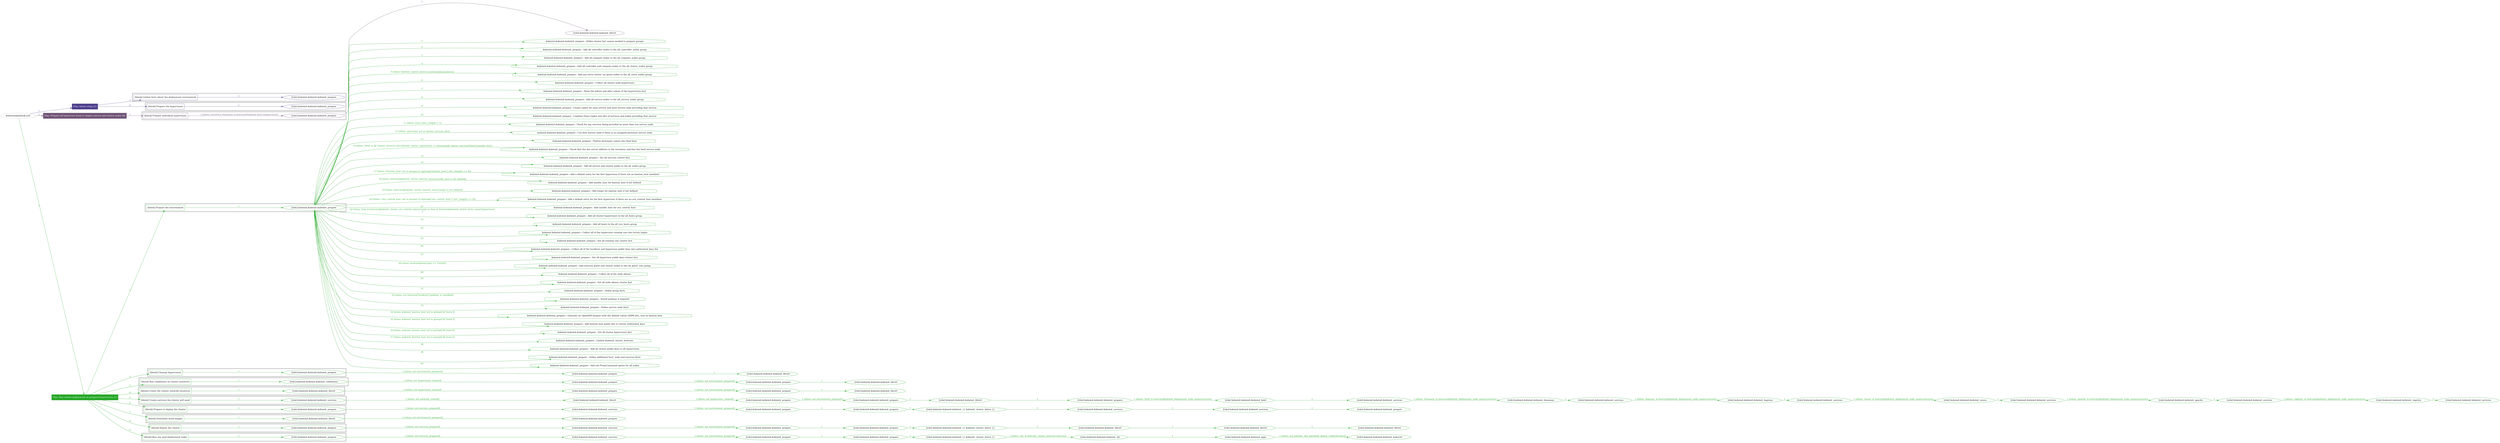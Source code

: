 digraph {
	graph [concentrate=true ordering=in rankdir=LR ratio=fill]
	edge [esep=5 sep=10]
	"kubeinit/playbook.yml" [id=root_node style=dotted]
	play_958eadc2 [label="Play: Initial setup (1)" color="#4e3f8d" fontcolor="#ffffff" id=play_958eadc2 shape=box style=filled tooltip=localhost]
	"kubeinit/playbook.yml" -> play_958eadc2 [label="1 " color="#4e3f8d" fontcolor="#4e3f8d" id=edge_9599d617 labeltooltip="1 " tooltip="1 "]
	subgraph "kubeinit.kubeinit.kubeinit_prepare" {
		role_7755efdf [label="[role] kubeinit.kubeinit.kubeinit_prepare" color="#4e3f8d" id=role_7755efdf tooltip="kubeinit.kubeinit.kubeinit_prepare"]
	}
	subgraph "kubeinit.kubeinit.kubeinit_prepare" {
		role_29dde58a [label="[role] kubeinit.kubeinit.kubeinit_prepare" color="#4e3f8d" id=role_29dde58a tooltip="kubeinit.kubeinit.kubeinit_prepare"]
	}
	subgraph "Play: Initial setup (1)" {
		play_958eadc2 -> block_0b7c55f2 [label=1 color="#4e3f8d" fontcolor="#4e3f8d" id=edge_22df6f72 labeltooltip=1 tooltip=1]
		subgraph cluster_block_0b7c55f2 {
			block_0b7c55f2 [label="[block] Gather facts about the deployment environment" color="#4e3f8d" id=block_0b7c55f2 labeltooltip="Gather facts about the deployment environment" shape=box tooltip="Gather facts about the deployment environment"]
			block_0b7c55f2 -> role_7755efdf [label="1 " color="#4e3f8d" fontcolor="#4e3f8d" id=edge_441b626b labeltooltip="1 " tooltip="1 "]
		}
		play_958eadc2 -> block_5927c1ed [label=2 color="#4e3f8d" fontcolor="#4e3f8d" id=edge_e9b8c1a3 labeltooltip=2 tooltip=2]
		subgraph cluster_block_5927c1ed {
			block_5927c1ed [label="[block] Prepare the hypervisors" color="#4e3f8d" id=block_5927c1ed labeltooltip="Prepare the hypervisors" shape=box tooltip="Prepare the hypervisors"]
			block_5927c1ed -> role_29dde58a [label="1 " color="#4e3f8d" fontcolor="#4e3f8d" id=edge_e42815b4 labeltooltip="1 " tooltip="1 "]
		}
	}
	play_748f077a [label="Play: Prepare all hypervisor hosts to deploy service and cluster nodes (0)" color="#705577" fontcolor="#ffffff" id=play_748f077a shape=box style=filled tooltip="Play: Prepare all hypervisor hosts to deploy service and cluster nodes (0)"]
	"kubeinit/playbook.yml" -> play_748f077a [label="2 " color="#705577" fontcolor="#705577" id=edge_c88e2b5d labeltooltip="2 " tooltip="2 "]
	subgraph "kubeinit.kubeinit.kubeinit_libvirt" {
		role_a2636a7a [label="[role] kubeinit.kubeinit.kubeinit_libvirt" color="#705577" id=role_a2636a7a tooltip="kubeinit.kubeinit.kubeinit_libvirt"]
	}
	subgraph "kubeinit.kubeinit.kubeinit_prepare" {
		role_7e387830 [label="[role] kubeinit.kubeinit.kubeinit_prepare" color="#705577" id=role_7e387830 tooltip="kubeinit.kubeinit.kubeinit_prepare"]
		role_7e387830 -> role_a2636a7a [label="1 " color="#705577" fontcolor="#705577" id=edge_b68af04e labeltooltip="1 " tooltip="1 "]
	}
	subgraph "Play: Prepare all hypervisor hosts to deploy service and cluster nodes (0)" {
		play_748f077a -> block_b83fcf5a [label=1 color="#705577" fontcolor="#705577" id=edge_739467bb labeltooltip=1 tooltip=1]
		subgraph cluster_block_b83fcf5a {
			block_b83fcf5a [label="[block] Prepare individual hypervisors" color="#705577" id=block_b83fcf5a labeltooltip="Prepare individual hypervisors" shape=box tooltip="Prepare individual hypervisors"]
			block_b83fcf5a -> role_7e387830 [label="1 [when: inventory_hostname in hostvars['kubeinit-facts'].hypervisors]" color="#705577" fontcolor="#705577" id=edge_6a0fcdb5 labeltooltip="1 [when: inventory_hostname in hostvars['kubeinit-facts'].hypervisors]" tooltip="1 [when: inventory_hostname in hostvars['kubeinit-facts'].hypervisors]"]
		}
	}
	play_953ef2d8 [label="Play: Run cluster deployment on prepared hypervisors (1)" color="#25a727" fontcolor="#ffffff" id=play_953ef2d8 shape=box style=filled tooltip=localhost]
	"kubeinit/playbook.yml" -> play_953ef2d8 [label="3 " color="#25a727" fontcolor="#25a727" id=edge_fcf5e7a5 labeltooltip="3 " tooltip="3 "]
	subgraph "kubeinit.kubeinit.kubeinit_prepare" {
		role_f9675163 [label="[role] kubeinit.kubeinit.kubeinit_prepare" color="#25a727" id=role_f9675163 tooltip="kubeinit.kubeinit.kubeinit_prepare"]
		task_fa9e850c [label="kubeinit.kubeinit.kubeinit_prepare : Define cluster fact names needed to prepare groups" color="#25a727" id=task_fa9e850c shape=octagon tooltip="kubeinit.kubeinit.kubeinit_prepare : Define cluster fact names needed to prepare groups"]
		role_f9675163 -> task_fa9e850c [label="1 " color="#25a727" fontcolor="#25a727" id=edge_695138b5 labeltooltip="1 " tooltip="1 "]
		task_1b626a15 [label="kubeinit.kubeinit.kubeinit_prepare : Add all controller nodes to the all_controller_nodes group" color="#25a727" id=task_1b626a15 shape=octagon tooltip="kubeinit.kubeinit.kubeinit_prepare : Add all controller nodes to the all_controller_nodes group"]
		role_f9675163 -> task_1b626a15 [label="2 " color="#25a727" fontcolor="#25a727" id=edge_9ebef8d6 labeltooltip="2 " tooltip="2 "]
		task_45885528 [label="kubeinit.kubeinit.kubeinit_prepare : Add all compute nodes to the all_compute_nodes group" color="#25a727" id=task_45885528 shape=octagon tooltip="kubeinit.kubeinit.kubeinit_prepare : Add all compute nodes to the all_compute_nodes group"]
		role_f9675163 -> task_45885528 [label="3 " color="#25a727" fontcolor="#25a727" id=edge_5ba7e64d labeltooltip="3 " tooltip="3 "]
		task_6b3a2c78 [label="kubeinit.kubeinit.kubeinit_prepare : Add all controller and compute nodes to the all_cluster_nodes group" color="#25a727" id=task_6b3a2c78 shape=octagon tooltip="kubeinit.kubeinit.kubeinit_prepare : Add all controller and compute nodes to the all_cluster_nodes group"]
		role_f9675163 -> task_6b3a2c78 [label="4 " color="#25a727" fontcolor="#25a727" id=edge_c738c085 labeltooltip="4 " tooltip="4 "]
		task_b7cca29f [label="kubeinit.kubeinit.kubeinit_prepare : Add any extra cluster vm guest nodes to the all_extra_nodes group" color="#25a727" id=task_b7cca29f shape=octagon tooltip="kubeinit.kubeinit.kubeinit_prepare : Add any extra cluster vm guest nodes to the all_extra_nodes group"]
		role_f9675163 -> task_b7cca29f [label="5 [when: kubeinit_cluster_distro in hostvars[item].distro]" color="#25a727" fontcolor="#25a727" id=edge_a4114016 labeltooltip="5 [when: kubeinit_cluster_distro in hostvars[item].distro]" tooltip="5 [when: kubeinit_cluster_distro in hostvars[item].distro]"]
		task_6de3de53 [label="kubeinit.kubeinit.kubeinit_prepare : Collect all cluster node hypervisors" color="#25a727" id=task_6de3de53 shape=octagon tooltip="kubeinit.kubeinit.kubeinit_prepare : Collect all cluster node hypervisors"]
		role_f9675163 -> task_6de3de53 [label="6 " color="#25a727" fontcolor="#25a727" id=edge_4492a010 labeltooltip="6 " tooltip="6 "]
		task_0d789f53 [label="kubeinit.kubeinit.kubeinit_prepare : Show the before and after values of the hypervisors fact" color="#25a727" id=task_0d789f53 shape=octagon tooltip="kubeinit.kubeinit.kubeinit_prepare : Show the before and after values of the hypervisors fact"]
		role_f9675163 -> task_0d789f53 [label="7 " color="#25a727" fontcolor="#25a727" id=edge_32834e90 labeltooltip="7 " tooltip="7 "]
		task_593e477b [label="kubeinit.kubeinit.kubeinit_prepare : Add all service nodes to the all_service_nodes group" color="#25a727" id=task_593e477b shape=octagon tooltip="kubeinit.kubeinit.kubeinit_prepare : Add all service nodes to the all_service_nodes group"]
		role_f9675163 -> task_593e477b [label="8 " color="#25a727" fontcolor="#25a727" id=edge_f77a6e67 labeltooltip="8 " tooltip="8 "]
		task_5ad1d86f [label="kubeinit.kubeinit.kubeinit_prepare : Create tuples for each service and each service node providing that service" color="#25a727" id=task_5ad1d86f shape=octagon tooltip="kubeinit.kubeinit.kubeinit_prepare : Create tuples for each service and each service node providing that service"]
		role_f9675163 -> task_5ad1d86f [label="9 " color="#25a727" fontcolor="#25a727" id=edge_114ccab5 labeltooltip="9 " tooltip="9 "]
		task_6ae56ae5 [label="kubeinit.kubeinit.kubeinit_prepare : Combine those tuples into dict of services and nodes providing that service" color="#25a727" id=task_6ae56ae5 shape=octagon tooltip="kubeinit.kubeinit.kubeinit_prepare : Combine those tuples into dict of services and nodes providing that service"]
		role_f9675163 -> task_6ae56ae5 [label="10 " color="#25a727" fontcolor="#25a727" id=edge_2a39e1dc labeltooltip="10 " tooltip="10 "]
		task_bc238a74 [label="kubeinit.kubeinit.kubeinit_prepare : Check for any services being provided on more than one service node" color="#25a727" id=task_bc238a74 shape=octagon tooltip="kubeinit.kubeinit.kubeinit_prepare : Check for any services being provided on more than one service node"]
		role_f9675163 -> task_bc238a74 [label="11 [when: item.value | length > 1]" color="#25a727" fontcolor="#25a727" id=edge_130a222a labeltooltip="11 [when: item.value | length > 1]" tooltip="11 [when: item.value | length > 1]"]
		task_cbb0822d [label="kubeinit.kubeinit.kubeinit_prepare : Use first service node if there is no assigned provision service node" color="#25a727" id=task_cbb0822d shape=octagon tooltip="kubeinit.kubeinit.kubeinit_prepare : Use first service node if there is no assigned provision service node"]
		role_f9675163 -> task_cbb0822d [label="12 [when: 'provision' not in cluster_services_dict]" color="#25a727" fontcolor="#25a727" id=edge_d3565b7b labeltooltip="12 [when: 'provision' not in cluster_services_dict]" tooltip="12 [when: 'provision' not in cluster_services_dict]"]
		task_b84e3d26 [label="kubeinit.kubeinit.kubeinit_prepare : Flatten dictionary values into final form" color="#25a727" id=task_b84e3d26 shape=octagon tooltip="kubeinit.kubeinit.kubeinit_prepare : Flatten dictionary values into final form"]
		role_f9675163 -> task_b84e3d26 [label="13 " color="#25a727" fontcolor="#25a727" id=edge_0451ffe2 labeltooltip="13 " tooltip="13 "]
		task_6742ea32 [label="kubeinit.kubeinit.kubeinit_prepare : Check that the dns server address in the inventory matches the bind service node" color="#25a727" id=task_6742ea32 shape=octagon tooltip="kubeinit.kubeinit.kubeinit_prepare : Check that the dns server address in the inventory matches the bind service node"]
		role_f9675163 -> task_6742ea32 [label="14 [when: 'bind' in all_cluster_services and kubeinit_cluster_nameserver != hostvars[all_cluster_services['bind']].ansible_host]" color="#25a727" fontcolor="#25a727" id=edge_962a9b05 labeltooltip="14 [when: 'bind' in all_cluster_services and kubeinit_cluster_nameserver != hostvars[all_cluster_services['bind']].ansible_host]" tooltip="14 [when: 'bind' in all_cluster_services and kubeinit_cluster_nameserver != hostvars[all_cluster_services['bind']].ansible_host]"]
		task_1368793f [label="kubeinit.kubeinit.kubeinit_prepare : Set all services cluster fact" color="#25a727" id=task_1368793f shape=octagon tooltip="kubeinit.kubeinit.kubeinit_prepare : Set all services cluster fact"]
		role_f9675163 -> task_1368793f [label="15 " color="#25a727" fontcolor="#25a727" id=edge_eed626e7 labeltooltip="15 " tooltip="15 "]
		task_b67548bd [label="kubeinit.kubeinit.kubeinit_prepare : Add all service and cluster nodes to the all_nodes group" color="#25a727" id=task_b67548bd shape=octagon tooltip="kubeinit.kubeinit.kubeinit_prepare : Add all service and cluster nodes to the all_nodes group"]
		role_f9675163 -> task_b67548bd [label="16 " color="#25a727" fontcolor="#25a727" id=edge_b91c50ec labeltooltip="16 " tooltip="16 "]
		task_a819878a [label="kubeinit.kubeinit.kubeinit_prepare : Add a default entry for the first hypervisor if there are no bastion_host members" color="#25a727" id=task_a819878a shape=octagon tooltip="kubeinit.kubeinit.kubeinit_prepare : Add a default entry for the first hypervisor if there are no bastion_host members"]
		role_f9675163 -> task_a819878a [label="17 [when: ('bastion_host' not in groups) or ((groups['bastion_host'] | list | length) == 0)]" color="#25a727" fontcolor="#25a727" id=edge_bd75fa12 labeltooltip="17 [when: ('bastion_host' not in groups) or ((groups['bastion_host'] | list | length) == 0)]" tooltip="17 [when: ('bastion_host' not in groups) or ((groups['bastion_host'] | list | length) == 0)]"]
		task_6778a976 [label="kubeinit.kubeinit.kubeinit_prepare : Add ansible_host for bastion_host if not defined" color="#25a727" id=task_6778a976 shape=octagon tooltip="kubeinit.kubeinit.kubeinit_prepare : Add ansible_host for bastion_host if not defined"]
		role_f9675163 -> task_6778a976 [label="18 [when: hostvars[kubeinit_cluster_bastion_name].ansible_host is not defined]" color="#25a727" fontcolor="#25a727" id=edge_d9366fce labeltooltip="18 [when: hostvars[kubeinit_cluster_bastion_name].ansible_host is not defined]" tooltip="18 [when: hostvars[kubeinit_cluster_bastion_name].ansible_host is not defined]"]
		task_a327b321 [label="kubeinit.kubeinit.kubeinit_prepare : Add target for bastion_host if not defined" color="#25a727" id=task_a327b321 shape=octagon tooltip="kubeinit.kubeinit.kubeinit_prepare : Add target for bastion_host if not defined"]
		role_f9675163 -> task_a327b321 [label="19 [when: hostvars[kubeinit_cluster_bastion_name].target is not defined]" color="#25a727" fontcolor="#25a727" id=edge_49130bfa labeltooltip="19 [when: hostvars[kubeinit_cluster_bastion_name].target is not defined]" tooltip="19 [when: hostvars[kubeinit_cluster_bastion_name].target is not defined]"]
		task_5ff76f72 [label="kubeinit.kubeinit.kubeinit_prepare : Add a default entry for the first hypervisor if there are no ovn_central_host members" color="#25a727" id=task_5ff76f72 shape=octagon tooltip="kubeinit.kubeinit.kubeinit_prepare : Add a default entry for the first hypervisor if there are no ovn_central_host members"]
		role_f9675163 -> task_5ff76f72 [label="20 [when: ('ovn_central_host' not in groups) or ((groups['ovn_central_host'] | list | length) == 0)]" color="#25a727" fontcolor="#25a727" id=edge_55a3fdf8 labeltooltip="20 [when: ('ovn_central_host' not in groups) or ((groups['ovn_central_host'] | list | length) == 0)]" tooltip="20 [when: ('ovn_central_host' not in groups) or ((groups['ovn_central_host'] | list | length) == 0)]"]
		task_9abde37a [label="kubeinit.kubeinit.kubeinit_prepare : Add ansible_host for ovn_central_host" color="#25a727" id=task_9abde37a shape=octagon tooltip="kubeinit.kubeinit.kubeinit_prepare : Add ansible_host for ovn_central_host"]
		role_f9675163 -> task_9abde37a [label="21 " color="#25a727" fontcolor="#25a727" id=edge_a7fce66e labeltooltip="21 " tooltip="21 "]
		task_1dd4fcd7 [label="kubeinit.kubeinit.kubeinit_prepare : Add all cluster hypervisors to the all_hosts group" color="#25a727" id=task_1dd4fcd7 shape=octagon tooltip="kubeinit.kubeinit.kubeinit_prepare : Add all cluster hypervisors to the all_hosts group"]
		role_f9675163 -> task_1dd4fcd7 [label="22 [when: item in hostvars[kubeinit_cluster_ovn_central_name].target or item in hostvars[kubeinit_cluster_facts_name].hypervisors
]" color="#25a727" fontcolor="#25a727" id=edge_479771a1 labeltooltip="22 [when: item in hostvars[kubeinit_cluster_ovn_central_name].target or item in hostvars[kubeinit_cluster_facts_name].hypervisors
]" tooltip="22 [when: item in hostvars[kubeinit_cluster_ovn_central_name].target or item in hostvars[kubeinit_cluster_facts_name].hypervisors
]"]
		task_e91ebafe [label="kubeinit.kubeinit.kubeinit_prepare : Add all hosts to the all_ovn_hosts group" color="#25a727" id=task_e91ebafe shape=octagon tooltip="kubeinit.kubeinit.kubeinit_prepare : Add all hosts to the all_ovn_hosts group"]
		role_f9675163 -> task_e91ebafe [label="23 " color="#25a727" fontcolor="#25a727" id=edge_ab71d726 labeltooltip="23 " tooltip="23 "]
		task_7b07ec93 [label="kubeinit.kubeinit.kubeinit_prepare : Collect all of the hypervisor running vms into hv/vm tuples" color="#25a727" id=task_7b07ec93 shape=octagon tooltip="kubeinit.kubeinit.kubeinit_prepare : Collect all of the hypervisor running vms into hv/vm tuples"]
		role_f9675163 -> task_7b07ec93 [label="24 " color="#25a727" fontcolor="#25a727" id=edge_f935dbaa labeltooltip="24 " tooltip="24 "]
		task_c0f9f041 [label="kubeinit.kubeinit.kubeinit_prepare : Set all running vms cluster fact" color="#25a727" id=task_c0f9f041 shape=octagon tooltip="kubeinit.kubeinit.kubeinit_prepare : Set all running vms cluster fact"]
		role_f9675163 -> task_c0f9f041 [label="25 " color="#25a727" fontcolor="#25a727" id=edge_4893d4ed labeltooltip="25 " tooltip="25 "]
		task_da5fe416 [label="kubeinit.kubeinit.kubeinit_prepare : Collect all of the localhost and hypervisor public keys into authorized_keys list" color="#25a727" id=task_da5fe416 shape=octagon tooltip="kubeinit.kubeinit.kubeinit_prepare : Collect all of the localhost and hypervisor public keys into authorized_keys list"]
		role_f9675163 -> task_da5fe416 [label="26 " color="#25a727" fontcolor="#25a727" id=edge_ae0b8d49 labeltooltip="26 " tooltip="26 "]
		task_44704beb [label="kubeinit.kubeinit.kubeinit_prepare : Set all hypervisor public keys cluster fact" color="#25a727" id=task_44704beb shape=octagon tooltip="kubeinit.kubeinit.kubeinit_prepare : Set all hypervisor public keys cluster fact"]
		role_f9675163 -> task_44704beb [label="27 " color="#25a727" fontcolor="#25a727" id=edge_c79481b6 labeltooltip="27 " tooltip="27 "]
		task_ef73d116 [label="kubeinit.kubeinit.kubeinit_prepare : Add services guest and cluster nodes to the all_guest_vms group" color="#25a727" id=task_ef73d116 shape=octagon tooltip="kubeinit.kubeinit.kubeinit_prepare : Add services guest and cluster nodes to the all_guest_vms group"]
		role_f9675163 -> task_ef73d116 [label="28 [when: hostvars[item].type == 'virtual']" color="#25a727" fontcolor="#25a727" id=edge_e9cde90b labeltooltip="28 [when: hostvars[item].type == 'virtual']" tooltip="28 [when: hostvars[item].type == 'virtual']"]
		task_86855476 [label="kubeinit.kubeinit.kubeinit_prepare : Collect all of the node aliases" color="#25a727" id=task_86855476 shape=octagon tooltip="kubeinit.kubeinit.kubeinit_prepare : Collect all of the node aliases"]
		role_f9675163 -> task_86855476 [label="29 " color="#25a727" fontcolor="#25a727" id=edge_04905dfb labeltooltip="29 " tooltip="29 "]
		task_d0589770 [label="kubeinit.kubeinit.kubeinit_prepare : Set all node aliases cluster fact" color="#25a727" id=task_d0589770 shape=octagon tooltip="kubeinit.kubeinit.kubeinit_prepare : Set all node aliases cluster fact"]
		role_f9675163 -> task_d0589770 [label="30 " color="#25a727" fontcolor="#25a727" id=edge_f60b3dd9 labeltooltip="30 " tooltip="30 "]
		task_8b587bb5 [label="kubeinit.kubeinit.kubeinit_prepare : Define group facts" color="#25a727" id=task_8b587bb5 shape=octagon tooltip="kubeinit.kubeinit.kubeinit_prepare : Define group facts"]
		role_f9675163 -> task_8b587bb5 [label="31 " color="#25a727" fontcolor="#25a727" id=edge_914a3687 labeltooltip="31 " tooltip="31 "]
		task_db566d52 [label="kubeinit.kubeinit.kubeinit_prepare : Install podman if required" color="#25a727" id=task_db566d52 shape=octagon tooltip="kubeinit.kubeinit.kubeinit_prepare : Install podman if required"]
		role_f9675163 -> task_db566d52 [label="32 [when: not hostvars['localhost'].podman_is_installed]" color="#25a727" fontcolor="#25a727" id=edge_d84f8c46 labeltooltip="32 [when: not hostvars['localhost'].podman_is_installed]" tooltip="32 [when: not hostvars['localhost'].podman_is_installed]"]
		task_10286759 [label="kubeinit.kubeinit.kubeinit_prepare : Define service node facts" color="#25a727" id=task_10286759 shape=octagon tooltip="kubeinit.kubeinit.kubeinit_prepare : Define service node facts"]
		role_f9675163 -> task_10286759 [label="33 " color="#25a727" fontcolor="#25a727" id=edge_ce50063e labeltooltip="33 " tooltip="33 "]
		task_6bad04df [label="kubeinit.kubeinit.kubeinit_prepare : Generate an OpenSSH keypair with the default values (4096 bits, rsa) on bastion host" color="#25a727" id=task_6bad04df shape=octagon tooltip="kubeinit.kubeinit.kubeinit_prepare : Generate an OpenSSH keypair with the default values (4096 bits, rsa) on bastion host"]
		role_f9675163 -> task_6bad04df [label="34 [when: kubeinit_bastion_host not in groups['all_hosts']]" color="#25a727" fontcolor="#25a727" id=edge_f5d00619 labeltooltip="34 [when: kubeinit_bastion_host not in groups['all_hosts']]" tooltip="34 [when: kubeinit_bastion_host not in groups['all_hosts']]"]
		task_5e76752f [label="kubeinit.kubeinit.kubeinit_prepare : Add bastion host public key to cluster authorized_keys" color="#25a727" id=task_5e76752f shape=octagon tooltip="kubeinit.kubeinit.kubeinit_prepare : Add bastion host public key to cluster authorized_keys"]
		role_f9675163 -> task_5e76752f [label="35 [when: kubeinit_bastion_host not in groups['all_hosts']]" color="#25a727" fontcolor="#25a727" id=edge_7fdf51f9 labeltooltip="35 [when: kubeinit_bastion_host not in groups['all_hosts']]" tooltip="35 [when: kubeinit_bastion_host not in groups['all_hosts']]"]
		task_b2e4a45f [label="kubeinit.kubeinit.kubeinit_prepare : Set all cluster hypervisors fact" color="#25a727" id=task_b2e4a45f shape=octagon tooltip="kubeinit.kubeinit.kubeinit_prepare : Set all cluster hypervisors fact"]
		role_f9675163 -> task_b2e4a45f [label="36 [when: kubeinit_bastion_host not in groups['all_hosts']]" color="#25a727" fontcolor="#25a727" id=edge_c8dfa310 labeltooltip="36 [when: kubeinit_bastion_host not in groups['all_hosts']]" tooltip="36 [when: kubeinit_bastion_host not in groups['all_hosts']]"]
		task_1402d6d0 [label="kubeinit.kubeinit.kubeinit_prepare : Update kubeinit_cluster_hostvars" color="#25a727" id=task_1402d6d0 shape=octagon tooltip="kubeinit.kubeinit.kubeinit_prepare : Update kubeinit_cluster_hostvars"]
		role_f9675163 -> task_1402d6d0 [label="37 [when: kubeinit_bastion_host not in groups['all_hosts']]" color="#25a727" fontcolor="#25a727" id=edge_8df8ec7e labeltooltip="37 [when: kubeinit_bastion_host not in groups['all_hosts']]" tooltip="37 [when: kubeinit_bastion_host not in groups['all_hosts']]"]
		task_96ffbc0f [label="kubeinit.kubeinit.kubeinit_prepare : Add all cluster public keys to all hypervisors" color="#25a727" id=task_96ffbc0f shape=octagon tooltip="kubeinit.kubeinit.kubeinit_prepare : Add all cluster public keys to all hypervisors"]
		role_f9675163 -> task_96ffbc0f [label="38 " color="#25a727" fontcolor="#25a727" id=edge_db94c96b labeltooltip="38 " tooltip="38 "]
		task_65713ee1 [label="kubeinit.kubeinit.kubeinit_prepare : Define additional host, node and services facts" color="#25a727" id=task_65713ee1 shape=octagon tooltip="kubeinit.kubeinit.kubeinit_prepare : Define additional host, node and services facts"]
		role_f9675163 -> task_65713ee1 [label="39 " color="#25a727" fontcolor="#25a727" id=edge_7c93d3fc labeltooltip="39 " tooltip="39 "]
		task_fabf6ab9 [label="kubeinit.kubeinit.kubeinit_prepare : Add ssh ProxyCommand option for all nodes" color="#25a727" id=task_fabf6ab9 shape=octagon tooltip="kubeinit.kubeinit.kubeinit_prepare : Add ssh ProxyCommand option for all nodes"]
		role_f9675163 -> task_fabf6ab9 [label="40 " color="#25a727" fontcolor="#25a727" id=edge_2da46431 labeltooltip="40 " tooltip="40 "]
	}
	subgraph "kubeinit.kubeinit.kubeinit_libvirt" {
		role_916035cf [label="[role] kubeinit.kubeinit.kubeinit_libvirt" color="#25a727" id=role_916035cf tooltip="kubeinit.kubeinit.kubeinit_libvirt"]
	}
	subgraph "kubeinit.kubeinit.kubeinit_prepare" {
		role_893d15f2 [label="[role] kubeinit.kubeinit.kubeinit_prepare" color="#25a727" id=role_893d15f2 tooltip="kubeinit.kubeinit.kubeinit_prepare"]
		role_893d15f2 -> role_916035cf [label="1 " color="#25a727" fontcolor="#25a727" id=edge_e17e2895 labeltooltip="1 " tooltip="1 "]
	}
	subgraph "kubeinit.kubeinit.kubeinit_prepare" {
		role_4bd1ff6a [label="[role] kubeinit.kubeinit.kubeinit_prepare" color="#25a727" id=role_4bd1ff6a tooltip="kubeinit.kubeinit.kubeinit_prepare"]
		role_4bd1ff6a -> role_893d15f2 [label="1 [when: not environment_prepared]" color="#25a727" fontcolor="#25a727" id=edge_adacd833 labeltooltip="1 [when: not environment_prepared]" tooltip="1 [when: not environment_prepared]"]
	}
	subgraph "kubeinit.kubeinit.kubeinit_libvirt" {
		role_b332a775 [label="[role] kubeinit.kubeinit.kubeinit_libvirt" color="#25a727" id=role_b332a775 tooltip="kubeinit.kubeinit.kubeinit_libvirt"]
	}
	subgraph "kubeinit.kubeinit.kubeinit_prepare" {
		role_7ed447fa [label="[role] kubeinit.kubeinit.kubeinit_prepare" color="#25a727" id=role_7ed447fa tooltip="kubeinit.kubeinit.kubeinit_prepare"]
		role_7ed447fa -> role_b332a775 [label="1 " color="#25a727" fontcolor="#25a727" id=edge_9f3d26a6 labeltooltip="1 " tooltip="1 "]
	}
	subgraph "kubeinit.kubeinit.kubeinit_prepare" {
		role_ebc7e503 [label="[role] kubeinit.kubeinit.kubeinit_prepare" color="#25a727" id=role_ebc7e503 tooltip="kubeinit.kubeinit.kubeinit_prepare"]
		role_ebc7e503 -> role_7ed447fa [label="1 [when: not environment_prepared]" color="#25a727" fontcolor="#25a727" id=edge_5f7246ee labeltooltip="1 [when: not environment_prepared]" tooltip="1 [when: not environment_prepared]"]
	}
	subgraph "kubeinit.kubeinit.kubeinit_validations" {
		role_19d69fb5 [label="[role] kubeinit.kubeinit.kubeinit_validations" color="#25a727" id=role_19d69fb5 tooltip="kubeinit.kubeinit.kubeinit_validations"]
		role_19d69fb5 -> role_ebc7e503 [label="1 [when: not hypervisors_cleaned]" color="#25a727" fontcolor="#25a727" id=edge_9af14cf0 labeltooltip="1 [when: not hypervisors_cleaned]" tooltip="1 [when: not hypervisors_cleaned]"]
	}
	subgraph "kubeinit.kubeinit.kubeinit_libvirt" {
		role_3de4a846 [label="[role] kubeinit.kubeinit.kubeinit_libvirt" color="#25a727" id=role_3de4a846 tooltip="kubeinit.kubeinit.kubeinit_libvirt"]
	}
	subgraph "kubeinit.kubeinit.kubeinit_prepare" {
		role_cda0683a [label="[role] kubeinit.kubeinit.kubeinit_prepare" color="#25a727" id=role_cda0683a tooltip="kubeinit.kubeinit.kubeinit_prepare"]
		role_cda0683a -> role_3de4a846 [label="1 " color="#25a727" fontcolor="#25a727" id=edge_831172ab labeltooltip="1 " tooltip="1 "]
	}
	subgraph "kubeinit.kubeinit.kubeinit_prepare" {
		role_f85b4587 [label="[role] kubeinit.kubeinit.kubeinit_prepare" color="#25a727" id=role_f85b4587 tooltip="kubeinit.kubeinit.kubeinit_prepare"]
		role_f85b4587 -> role_cda0683a [label="1 [when: not environment_prepared]" color="#25a727" fontcolor="#25a727" id=edge_b3d688e4 labeltooltip="1 [when: not environment_prepared]" tooltip="1 [when: not environment_prepared]"]
	}
	subgraph "kubeinit.kubeinit.kubeinit_libvirt" {
		role_73fb57a7 [label="[role] kubeinit.kubeinit.kubeinit_libvirt" color="#25a727" id=role_73fb57a7 tooltip="kubeinit.kubeinit.kubeinit_libvirt"]
		role_73fb57a7 -> role_f85b4587 [label="1 [when: not hypervisors_cleaned]" color="#25a727" fontcolor="#25a727" id=edge_999a04be labeltooltip="1 [when: not hypervisors_cleaned]" tooltip="1 [when: not hypervisors_cleaned]"]
	}
	subgraph "kubeinit.kubeinit.kubeinit_services" {
		role_8b8a8840 [label="[role] kubeinit.kubeinit.kubeinit_services" color="#25a727" id=role_8b8a8840 tooltip="kubeinit.kubeinit.kubeinit_services"]
	}
	subgraph "kubeinit.kubeinit.kubeinit_registry" {
		role_f783b66b [label="[role] kubeinit.kubeinit.kubeinit_registry" color="#25a727" id=role_f783b66b tooltip="kubeinit.kubeinit.kubeinit_registry"]
		role_f783b66b -> role_8b8a8840 [label="1 " color="#25a727" fontcolor="#25a727" id=edge_9416970c labeltooltip="1 " tooltip="1 "]
	}
	subgraph "kubeinit.kubeinit.kubeinit_services" {
		role_b9523af9 [label="[role] kubeinit.kubeinit.kubeinit_services" color="#25a727" id=role_b9523af9 tooltip="kubeinit.kubeinit.kubeinit_services"]
		role_b9523af9 -> role_f783b66b [label="1 [when: 'registry' in hostvars[kubeinit_deployment_node_name].services]" color="#25a727" fontcolor="#25a727" id=edge_4308233f labeltooltip="1 [when: 'registry' in hostvars[kubeinit_deployment_node_name].services]" tooltip="1 [when: 'registry' in hostvars[kubeinit_deployment_node_name].services]"]
	}
	subgraph "kubeinit.kubeinit.kubeinit_apache" {
		role_7a94b66c [label="[role] kubeinit.kubeinit.kubeinit_apache" color="#25a727" id=role_7a94b66c tooltip="kubeinit.kubeinit.kubeinit_apache"]
		role_7a94b66c -> role_b9523af9 [label="1 " color="#25a727" fontcolor="#25a727" id=edge_35e6d6b7 labeltooltip="1 " tooltip="1 "]
	}
	subgraph "kubeinit.kubeinit.kubeinit_services" {
		role_3f530ffd [label="[role] kubeinit.kubeinit.kubeinit_services" color="#25a727" id=role_3f530ffd tooltip="kubeinit.kubeinit.kubeinit_services"]
		role_3f530ffd -> role_7a94b66c [label="1 [when: 'apache' in hostvars[kubeinit_deployment_node_name].services]" color="#25a727" fontcolor="#25a727" id=edge_49b25835 labeltooltip="1 [when: 'apache' in hostvars[kubeinit_deployment_node_name].services]" tooltip="1 [when: 'apache' in hostvars[kubeinit_deployment_node_name].services]"]
	}
	subgraph "kubeinit.kubeinit.kubeinit_nexus" {
		role_c84521a8 [label="[role] kubeinit.kubeinit.kubeinit_nexus" color="#25a727" id=role_c84521a8 tooltip="kubeinit.kubeinit.kubeinit_nexus"]
		role_c84521a8 -> role_3f530ffd [label="1 " color="#25a727" fontcolor="#25a727" id=edge_01bbc71a labeltooltip="1 " tooltip="1 "]
	}
	subgraph "kubeinit.kubeinit.kubeinit_services" {
		role_622a86b0 [label="[role] kubeinit.kubeinit.kubeinit_services" color="#25a727" id=role_622a86b0 tooltip="kubeinit.kubeinit.kubeinit_services"]
		role_622a86b0 -> role_c84521a8 [label="1 [when: 'nexus' in hostvars[kubeinit_deployment_node_name].services]" color="#25a727" fontcolor="#25a727" id=edge_41a3bda4 labeltooltip="1 [when: 'nexus' in hostvars[kubeinit_deployment_node_name].services]" tooltip="1 [when: 'nexus' in hostvars[kubeinit_deployment_node_name].services]"]
	}
	subgraph "kubeinit.kubeinit.kubeinit_haproxy" {
		role_8da781e9 [label="[role] kubeinit.kubeinit.kubeinit_haproxy" color="#25a727" id=role_8da781e9 tooltip="kubeinit.kubeinit.kubeinit_haproxy"]
		role_8da781e9 -> role_622a86b0 [label="1 " color="#25a727" fontcolor="#25a727" id=edge_bc727cee labeltooltip="1 " tooltip="1 "]
	}
	subgraph "kubeinit.kubeinit.kubeinit_services" {
		role_ec268975 [label="[role] kubeinit.kubeinit.kubeinit_services" color="#25a727" id=role_ec268975 tooltip="kubeinit.kubeinit.kubeinit_services"]
		role_ec268975 -> role_8da781e9 [label="1 [when: 'haproxy' in hostvars[kubeinit_deployment_node_name].services]" color="#25a727" fontcolor="#25a727" id=edge_8b6e8172 labeltooltip="1 [when: 'haproxy' in hostvars[kubeinit_deployment_node_name].services]" tooltip="1 [when: 'haproxy' in hostvars[kubeinit_deployment_node_name].services]"]
	}
	subgraph "kubeinit.kubeinit.kubeinit_dnsmasq" {
		role_2e52004e [label="[role] kubeinit.kubeinit.kubeinit_dnsmasq" color="#25a727" id=role_2e52004e tooltip="kubeinit.kubeinit.kubeinit_dnsmasq"]
		role_2e52004e -> role_ec268975 [label="1 " color="#25a727" fontcolor="#25a727" id=edge_d09afce4 labeltooltip="1 " tooltip="1 "]
	}
	subgraph "kubeinit.kubeinit.kubeinit_services" {
		role_dc8ea11f [label="[role] kubeinit.kubeinit.kubeinit_services" color="#25a727" id=role_dc8ea11f tooltip="kubeinit.kubeinit.kubeinit_services"]
		role_dc8ea11f -> role_2e52004e [label="1 [when: 'dnsmasq' in hostvars[kubeinit_deployment_node_name].services]" color="#25a727" fontcolor="#25a727" id=edge_e534aba3 labeltooltip="1 [when: 'dnsmasq' in hostvars[kubeinit_deployment_node_name].services]" tooltip="1 [when: 'dnsmasq' in hostvars[kubeinit_deployment_node_name].services]"]
	}
	subgraph "kubeinit.kubeinit.kubeinit_bind" {
		role_dd088664 [label="[role] kubeinit.kubeinit.kubeinit_bind" color="#25a727" id=role_dd088664 tooltip="kubeinit.kubeinit.kubeinit_bind"]
		role_dd088664 -> role_dc8ea11f [label="1 " color="#25a727" fontcolor="#25a727" id=edge_3d22fcd3 labeltooltip="1 " tooltip="1 "]
	}
	subgraph "kubeinit.kubeinit.kubeinit_prepare" {
		role_8301e65e [label="[role] kubeinit.kubeinit.kubeinit_prepare" color="#25a727" id=role_8301e65e tooltip="kubeinit.kubeinit.kubeinit_prepare"]
		role_8301e65e -> role_dd088664 [label="1 [when: 'bind' in hostvars[kubeinit_deployment_node_name].services]" color="#25a727" fontcolor="#25a727" id=edge_96dd3558 labeltooltip="1 [when: 'bind' in hostvars[kubeinit_deployment_node_name].services]" tooltip="1 [when: 'bind' in hostvars[kubeinit_deployment_node_name].services]"]
	}
	subgraph "kubeinit.kubeinit.kubeinit_libvirt" {
		role_254a8fbf [label="[role] kubeinit.kubeinit.kubeinit_libvirt" color="#25a727" id=role_254a8fbf tooltip="kubeinit.kubeinit.kubeinit_libvirt"]
		role_254a8fbf -> role_8301e65e [label="1 " color="#25a727" fontcolor="#25a727" id=edge_3cb0dc1a labeltooltip="1 " tooltip="1 "]
	}
	subgraph "kubeinit.kubeinit.kubeinit_prepare" {
		role_24808d6b [label="[role] kubeinit.kubeinit.kubeinit_prepare" color="#25a727" id=role_24808d6b tooltip="kubeinit.kubeinit.kubeinit_prepare"]
		role_24808d6b -> role_254a8fbf [label="1 " color="#25a727" fontcolor="#25a727" id=edge_8b4d1ec9 labeltooltip="1 " tooltip="1 "]
	}
	subgraph "kubeinit.kubeinit.kubeinit_prepare" {
		role_f205469d [label="[role] kubeinit.kubeinit.kubeinit_prepare" color="#25a727" id=role_f205469d tooltip="kubeinit.kubeinit.kubeinit_prepare"]
		role_f205469d -> role_24808d6b [label="1 [when: not environment_prepared]" color="#25a727" fontcolor="#25a727" id=edge_6038155f labeltooltip="1 [when: not environment_prepared]" tooltip="1 [when: not environment_prepared]"]
	}
	subgraph "kubeinit.kubeinit.kubeinit_libvirt" {
		role_66ba23de [label="[role] kubeinit.kubeinit.kubeinit_libvirt" color="#25a727" id=role_66ba23de tooltip="kubeinit.kubeinit.kubeinit_libvirt"]
		role_66ba23de -> role_f205469d [label="1 [when: not hypervisors_cleaned]" color="#25a727" fontcolor="#25a727" id=edge_47b3d32b labeltooltip="1 [when: not hypervisors_cleaned]" tooltip="1 [when: not hypervisors_cleaned]"]
	}
	subgraph "kubeinit.kubeinit.kubeinit_services" {
		role_41618673 [label="[role] kubeinit.kubeinit.kubeinit_services" color="#25a727" id=role_41618673 tooltip="kubeinit.kubeinit.kubeinit_services"]
		role_41618673 -> role_66ba23de [label="1 [when: not network_created]" color="#25a727" fontcolor="#25a727" id=edge_e5860052 labeltooltip="1 [when: not network_created]" tooltip="1 [when: not network_created]"]
	}
	subgraph "kubeinit.kubeinit.kubeinit_prepare" {
		role_70a5ed8d [label="[role] kubeinit.kubeinit.kubeinit_prepare" color="#25a727" id=role_70a5ed8d tooltip="kubeinit.kubeinit.kubeinit_prepare"]
	}
	subgraph "kubeinit.kubeinit.kubeinit_services" {
		role_c20e352e [label="[role] kubeinit.kubeinit.kubeinit_services" color="#25a727" id=role_c20e352e tooltip="kubeinit.kubeinit.kubeinit_services"]
		role_c20e352e -> role_70a5ed8d [label="1 " color="#25a727" fontcolor="#25a727" id=edge_a9bced96 labeltooltip="1 " tooltip="1 "]
	}
	subgraph "kubeinit.kubeinit.kubeinit_services" {
		role_60009d5b [label="[role] kubeinit.kubeinit.kubeinit_services" color="#25a727" id=role_60009d5b tooltip="kubeinit.kubeinit.kubeinit_services"]
		role_60009d5b -> role_c20e352e [label="1 " color="#25a727" fontcolor="#25a727" id=edge_01fd02da labeltooltip="1 " tooltip="1 "]
	}
	subgraph "kubeinit.kubeinit.kubeinit_{{ kubeinit_cluster_distro }}" {
		role_4aafb04b [label="[role] kubeinit.kubeinit.kubeinit_{{ kubeinit_cluster_distro }}" color="#25a727" id=role_4aafb04b tooltip="kubeinit.kubeinit.kubeinit_{{ kubeinit_cluster_distro }}"]
		role_4aafb04b -> role_60009d5b [label="1 " color="#25a727" fontcolor="#25a727" id=edge_6b291bb3 labeltooltip="1 " tooltip="1 "]
	}
	subgraph "kubeinit.kubeinit.kubeinit_prepare" {
		role_ba16aa45 [label="[role] kubeinit.kubeinit.kubeinit_prepare" color="#25a727" id=role_ba16aa45 tooltip="kubeinit.kubeinit.kubeinit_prepare"]
		role_ba16aa45 -> role_4aafb04b [label="1 " color="#25a727" fontcolor="#25a727" id=edge_2e3631c9 labeltooltip="1 " tooltip="1 "]
	}
	subgraph "kubeinit.kubeinit.kubeinit_prepare" {
		role_aa45606d [label="[role] kubeinit.kubeinit.kubeinit_prepare" color="#25a727" id=role_aa45606d tooltip="kubeinit.kubeinit.kubeinit_prepare"]
		role_aa45606d -> role_ba16aa45 [label="1 " color="#25a727" fontcolor="#25a727" id=edge_86627a63 labeltooltip="1 " tooltip="1 "]
	}
	subgraph "kubeinit.kubeinit.kubeinit_services" {
		role_c4d20957 [label="[role] kubeinit.kubeinit.kubeinit_services" color="#25a727" id=role_c4d20957 tooltip="kubeinit.kubeinit.kubeinit_services"]
		role_c4d20957 -> role_aa45606d [label="1 [when: not environment_prepared]" color="#25a727" fontcolor="#25a727" id=edge_b3eaf449 labeltooltip="1 [when: not environment_prepared]" tooltip="1 [when: not environment_prepared]"]
	}
	subgraph "kubeinit.kubeinit.kubeinit_prepare" {
		role_df2035cd [label="[role] kubeinit.kubeinit.kubeinit_prepare" color="#25a727" id=role_df2035cd tooltip="kubeinit.kubeinit.kubeinit_prepare"]
		role_df2035cd -> role_c4d20957 [label="1 [when: not services_prepared]" color="#25a727" fontcolor="#25a727" id=edge_d4b0f6d6 labeltooltip="1 [when: not services_prepared]" tooltip="1 [when: not services_prepared]"]
	}
	subgraph "kubeinit.kubeinit.kubeinit_prepare" {
		role_a3af7aee [label="[role] kubeinit.kubeinit.kubeinit_prepare" color="#25a727" id=role_a3af7aee tooltip="kubeinit.kubeinit.kubeinit_prepare"]
	}
	subgraph "kubeinit.kubeinit.kubeinit_libvirt" {
		role_0e22251c [label="[role] kubeinit.kubeinit.kubeinit_libvirt" color="#25a727" id=role_0e22251c tooltip="kubeinit.kubeinit.kubeinit_libvirt"]
		role_0e22251c -> role_a3af7aee [label="1 [when: not environment_prepared]" color="#25a727" fontcolor="#25a727" id=edge_e41e79bb labeltooltip="1 [when: not environment_prepared]" tooltip="1 [when: not environment_prepared]"]
	}
	subgraph "kubeinit.kubeinit.kubeinit_libvirt" {
		role_201f5dec [label="[role] kubeinit.kubeinit.kubeinit_libvirt" color="#25a727" id=role_201f5dec tooltip="kubeinit.kubeinit.kubeinit_libvirt"]
	}
	subgraph "kubeinit.kubeinit.kubeinit_libvirt" {
		role_abc74331 [label="[role] kubeinit.kubeinit.kubeinit_libvirt" color="#25a727" id=role_abc74331 tooltip="kubeinit.kubeinit.kubeinit_libvirt"]
		role_abc74331 -> role_201f5dec [label="1 " color="#25a727" fontcolor="#25a727" id=edge_fe5dc5dd labeltooltip="1 " tooltip="1 "]
	}
	subgraph "kubeinit.kubeinit.kubeinit_libvirt" {
		role_96215223 [label="[role] kubeinit.kubeinit.kubeinit_libvirt" color="#25a727" id=role_96215223 tooltip="kubeinit.kubeinit.kubeinit_libvirt"]
		role_96215223 -> role_abc74331 [label="1 " color="#25a727" fontcolor="#25a727" id=edge_99dafb4f labeltooltip="1 " tooltip="1 "]
	}
	subgraph "kubeinit.kubeinit.kubeinit_{{ kubeinit_cluster_distro }}" {
		role_8ee8e5a9 [label="[role] kubeinit.kubeinit.kubeinit_{{ kubeinit_cluster_distro }}" color="#25a727" id=role_8ee8e5a9 tooltip="kubeinit.kubeinit.kubeinit_{{ kubeinit_cluster_distro }}"]
		role_8ee8e5a9 -> role_96215223 [label="1 " color="#25a727" fontcolor="#25a727" id=edge_fcd160f2 labeltooltip="1 " tooltip="1 "]
	}
	subgraph "kubeinit.kubeinit.kubeinit_prepare" {
		role_abeeb069 [label="[role] kubeinit.kubeinit.kubeinit_prepare" color="#25a727" id=role_abeeb069 tooltip="kubeinit.kubeinit.kubeinit_prepare"]
		role_abeeb069 -> role_8ee8e5a9 [label="1 " color="#25a727" fontcolor="#25a727" id=edge_6a27203d labeltooltip="1 " tooltip="1 "]
	}
	subgraph "kubeinit.kubeinit.kubeinit_prepare" {
		role_02825449 [label="[role] kubeinit.kubeinit.kubeinit_prepare" color="#25a727" id=role_02825449 tooltip="kubeinit.kubeinit.kubeinit_prepare"]
		role_02825449 -> role_abeeb069 [label="1 " color="#25a727" fontcolor="#25a727" id=edge_de3d9ea7 labeltooltip="1 " tooltip="1 "]
	}
	subgraph "kubeinit.kubeinit.kubeinit_services" {
		role_af5f3c05 [label="[role] kubeinit.kubeinit.kubeinit_services" color="#25a727" id=role_af5f3c05 tooltip="kubeinit.kubeinit.kubeinit_services"]
		role_af5f3c05 -> role_02825449 [label="1 [when: not environment_prepared]" color="#25a727" fontcolor="#25a727" id=edge_37d66717 labeltooltip="1 [when: not environment_prepared]" tooltip="1 [when: not environment_prepared]"]
	}
	subgraph "kubeinit.kubeinit.kubeinit_prepare" {
		role_f400bd36 [label="[role] kubeinit.kubeinit.kubeinit_prepare" color="#25a727" id=role_f400bd36 tooltip="kubeinit.kubeinit.kubeinit_prepare"]
		role_f400bd36 -> role_af5f3c05 [label="1 [when: not services_prepared]" color="#25a727" fontcolor="#25a727" id=edge_c78e39f2 labeltooltip="1 [when: not services_prepared]" tooltip="1 [when: not services_prepared]"]
	}
	subgraph "kubeinit.kubeinit.kubeinit_kubevirt" {
		role_c3506cdb [label="[role] kubeinit.kubeinit.kubeinit_kubevirt" color="#25a727" id=role_c3506cdb tooltip="kubeinit.kubeinit.kubeinit_kubevirt"]
	}
	subgraph "kubeinit.kubeinit.kubeinit_apps" {
		role_1edbb101 [label="[role] kubeinit.kubeinit.kubeinit_apps" color="#25a727" id=role_1edbb101 tooltip="kubeinit.kubeinit.kubeinit_apps"]
		role_1edbb101 -> role_c3506cdb [label="1 [when: not kubeinit_okd_openshift_deploy | default(False)]" color="#25a727" fontcolor="#25a727" id=edge_e0927ff9 labeltooltip="1 [when: not kubeinit_okd_openshift_deploy | default(False)]" tooltip="1 [when: not kubeinit_okd_openshift_deploy | default(False)]"]
	}
	subgraph "kubeinit.kubeinit.kubeinit_nfs" {
		role_42193b9e [label="[role] kubeinit.kubeinit.kubeinit_nfs" color="#25a727" id=role_42193b9e tooltip="kubeinit.kubeinit.kubeinit_nfs"]
		role_42193b9e -> role_1edbb101 [label="1 " color="#25a727" fontcolor="#25a727" id=edge_40243855 labeltooltip="1 " tooltip="1 "]
	}
	subgraph "kubeinit.kubeinit.kubeinit_{{ kubeinit_cluster_distro }}" {
		role_17ce079d [label="[role] kubeinit.kubeinit.kubeinit_{{ kubeinit_cluster_distro }}" color="#25a727" id=role_17ce079d tooltip="kubeinit.kubeinit.kubeinit_{{ kubeinit_cluster_distro }}"]
		role_17ce079d -> role_42193b9e [label="1 [when: 'nfs' in kubeinit_cluster_hostvars.services]" color="#25a727" fontcolor="#25a727" id=edge_13288308 labeltooltip="1 [when: 'nfs' in kubeinit_cluster_hostvars.services]" tooltip="1 [when: 'nfs' in kubeinit_cluster_hostvars.services]"]
	}
	subgraph "kubeinit.kubeinit.kubeinit_prepare" {
		role_9bc3f1f2 [label="[role] kubeinit.kubeinit.kubeinit_prepare" color="#25a727" id=role_9bc3f1f2 tooltip="kubeinit.kubeinit.kubeinit_prepare"]
		role_9bc3f1f2 -> role_17ce079d [label="1 " color="#25a727" fontcolor="#25a727" id=edge_c07750ae labeltooltip="1 " tooltip="1 "]
	}
	subgraph "kubeinit.kubeinit.kubeinit_prepare" {
		role_4dd70441 [label="[role] kubeinit.kubeinit.kubeinit_prepare" color="#25a727" id=role_4dd70441 tooltip="kubeinit.kubeinit.kubeinit_prepare"]
		role_4dd70441 -> role_9bc3f1f2 [label="1 " color="#25a727" fontcolor="#25a727" id=edge_50fc83b4 labeltooltip="1 " tooltip="1 "]
	}
	subgraph "kubeinit.kubeinit.kubeinit_services" {
		role_8c0a9ac7 [label="[role] kubeinit.kubeinit.kubeinit_services" color="#25a727" id=role_8c0a9ac7 tooltip="kubeinit.kubeinit.kubeinit_services"]
		role_8c0a9ac7 -> role_4dd70441 [label="1 [when: not environment_prepared]" color="#25a727" fontcolor="#25a727" id=edge_a66c8690 labeltooltip="1 [when: not environment_prepared]" tooltip="1 [when: not environment_prepared]"]
	}
	subgraph "kubeinit.kubeinit.kubeinit_prepare" {
		role_c7fd4b14 [label="[role] kubeinit.kubeinit.kubeinit_prepare" color="#25a727" id=role_c7fd4b14 tooltip="kubeinit.kubeinit.kubeinit_prepare"]
		role_c7fd4b14 -> role_8c0a9ac7 [label="1 [when: not services_prepared]" color="#25a727" fontcolor="#25a727" id=edge_a23b1462 labeltooltip="1 [when: not services_prepared]" tooltip="1 [when: not services_prepared]"]
	}
	subgraph "Play: Run cluster deployment on prepared hypervisors (1)" {
		play_953ef2d8 -> block_35688f37 [label=1 color="#25a727" fontcolor="#25a727" id=edge_3dd82b3d labeltooltip=1 tooltip=1]
		subgraph cluster_block_35688f37 {
			block_35688f37 [label="[block] Prepare the environment" color="#25a727" id=block_35688f37 labeltooltip="Prepare the environment" shape=box tooltip="Prepare the environment"]
			block_35688f37 -> role_f9675163 [label="1 " color="#25a727" fontcolor="#25a727" id=edge_9384ea4d labeltooltip="1 " tooltip="1 "]
		}
		play_953ef2d8 -> block_686d1586 [label=2 color="#25a727" fontcolor="#25a727" id=edge_1b670dc9 labeltooltip=2 tooltip=2]
		subgraph cluster_block_686d1586 {
			block_686d1586 [label="[block] Cleanup hypervisors" color="#25a727" id=block_686d1586 labeltooltip="Cleanup hypervisors" shape=box tooltip="Cleanup hypervisors"]
			block_686d1586 -> role_4bd1ff6a [label="1 " color="#25a727" fontcolor="#25a727" id=edge_e18f1ead labeltooltip="1 " tooltip="1 "]
		}
		play_953ef2d8 -> block_f795309b [label=3 color="#25a727" fontcolor="#25a727" id=edge_e9a3ed56 labeltooltip=3 tooltip=3]
		subgraph cluster_block_f795309b {
			block_f795309b [label="[block] Run validations on cluster resources" color="#25a727" id=block_f795309b labeltooltip="Run validations on cluster resources" shape=box tooltip="Run validations on cluster resources"]
			block_f795309b -> role_19d69fb5 [label="1 " color="#25a727" fontcolor="#25a727" id=edge_899c56b1 labeltooltip="1 " tooltip="1 "]
		}
		play_953ef2d8 -> block_362d7072 [label=4 color="#25a727" fontcolor="#25a727" id=edge_4af93227 labeltooltip=4 tooltip=4]
		subgraph cluster_block_362d7072 {
			block_362d7072 [label="[block] Create the cluster network resources" color="#25a727" id=block_362d7072 labeltooltip="Create the cluster network resources" shape=box tooltip="Create the cluster network resources"]
			block_362d7072 -> role_73fb57a7 [label="1 " color="#25a727" fontcolor="#25a727" id=edge_98f00bf1 labeltooltip="1 " tooltip="1 "]
		}
		play_953ef2d8 -> block_f1fd4be6 [label=5 color="#25a727" fontcolor="#25a727" id=edge_aa692540 labeltooltip=5 tooltip=5]
		subgraph cluster_block_f1fd4be6 {
			block_f1fd4be6 [label="[block] Create services the cluster will need" color="#25a727" id=block_f1fd4be6 labeltooltip="Create services the cluster will need" shape=box tooltip="Create services the cluster will need"]
			block_f1fd4be6 -> role_41618673 [label="1 " color="#25a727" fontcolor="#25a727" id=edge_e288f758 labeltooltip="1 " tooltip="1 "]
		}
		play_953ef2d8 -> block_a40b4840 [label=6 color="#25a727" fontcolor="#25a727" id=edge_02d8d4b8 labeltooltip=6 tooltip=6]
		subgraph cluster_block_a40b4840 {
			block_a40b4840 [label="[block] Prepare to deploy the cluster" color="#25a727" id=block_a40b4840 labeltooltip="Prepare to deploy the cluster" shape=box tooltip="Prepare to deploy the cluster"]
			block_a40b4840 -> role_df2035cd [label="1 " color="#25a727" fontcolor="#25a727" id=edge_3558b206 labeltooltip="1 " tooltip="1 "]
		}
		play_953ef2d8 -> block_d70be88e [label=7 color="#25a727" fontcolor="#25a727" id=edge_59dd2cd5 labeltooltip=7 tooltip=7]
		subgraph cluster_block_d70be88e {
			block_d70be88e [label="[block] Download cloud images" color="#25a727" id=block_d70be88e labeltooltip="Download cloud images" shape=box tooltip="Download cloud images"]
			block_d70be88e -> role_0e22251c [label="1 " color="#25a727" fontcolor="#25a727" id=edge_0a3747d2 labeltooltip="1 " tooltip="1 "]
		}
		play_953ef2d8 -> block_6c672ee1 [label=8 color="#25a727" fontcolor="#25a727" id=edge_2a074129 labeltooltip=8 tooltip=8]
		subgraph cluster_block_6c672ee1 {
			block_6c672ee1 [label="[block] Deploy the cluster" color="#25a727" id=block_6c672ee1 labeltooltip="Deploy the cluster" shape=box tooltip="Deploy the cluster"]
			block_6c672ee1 -> role_f400bd36 [label="1 " color="#25a727" fontcolor="#25a727" id=edge_8c10761d labeltooltip="1 " tooltip="1 "]
		}
		play_953ef2d8 -> block_65a41723 [label=9 color="#25a727" fontcolor="#25a727" id=edge_1dcccec6 labeltooltip=9 tooltip=9]
		subgraph cluster_block_65a41723 {
			block_65a41723 [label="[block] Run any post-deployment tasks" color="#25a727" id=block_65a41723 labeltooltip="Run any post-deployment tasks" shape=box tooltip="Run any post-deployment tasks"]
			block_65a41723 -> role_c7fd4b14 [label="1 " color="#25a727" fontcolor="#25a727" id=edge_29d903a5 labeltooltip="1 " tooltip="1 "]
		}
	}
}
